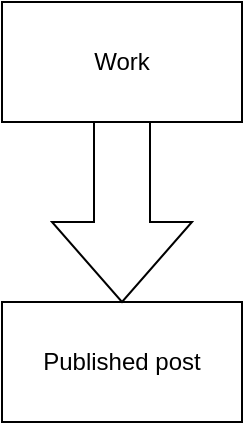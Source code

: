 <mxfile version="16.0.0" type="github">
  <diagram id="6BCx8if7dqBbNabnBFhv" name="Page-1">
    <mxGraphModel dx="1038" dy="536" grid="1" gridSize="10" guides="1" tooltips="1" connect="1" arrows="1" fold="1" page="1" pageScale="1" pageWidth="827" pageHeight="1169" math="0" shadow="0">
      <root>
        <mxCell id="0" />
        <mxCell id="1" parent="0" />
        <mxCell id="NRYB0XT5AGCFpWJ0epdG-1" value="Published post" style="rounded=0;whiteSpace=wrap;html=1;" vertex="1" parent="1">
          <mxGeometry x="360" y="400" width="120" height="60" as="geometry" />
        </mxCell>
        <mxCell id="NRYB0XT5AGCFpWJ0epdG-2" value="" style="html=1;shadow=0;dashed=0;align=center;verticalAlign=middle;shape=mxgraph.arrows2.arrow;dy=0.6;dx=40;direction=south;notch=0;" vertex="1" parent="1">
          <mxGeometry x="385" y="300" width="70" height="100" as="geometry" />
        </mxCell>
        <mxCell id="NRYB0XT5AGCFpWJ0epdG-3" value="Work" style="rounded=0;whiteSpace=wrap;html=1;" vertex="1" parent="1">
          <mxGeometry x="360" y="250" width="120" height="60" as="geometry" />
        </mxCell>
      </root>
    </mxGraphModel>
  </diagram>
</mxfile>
